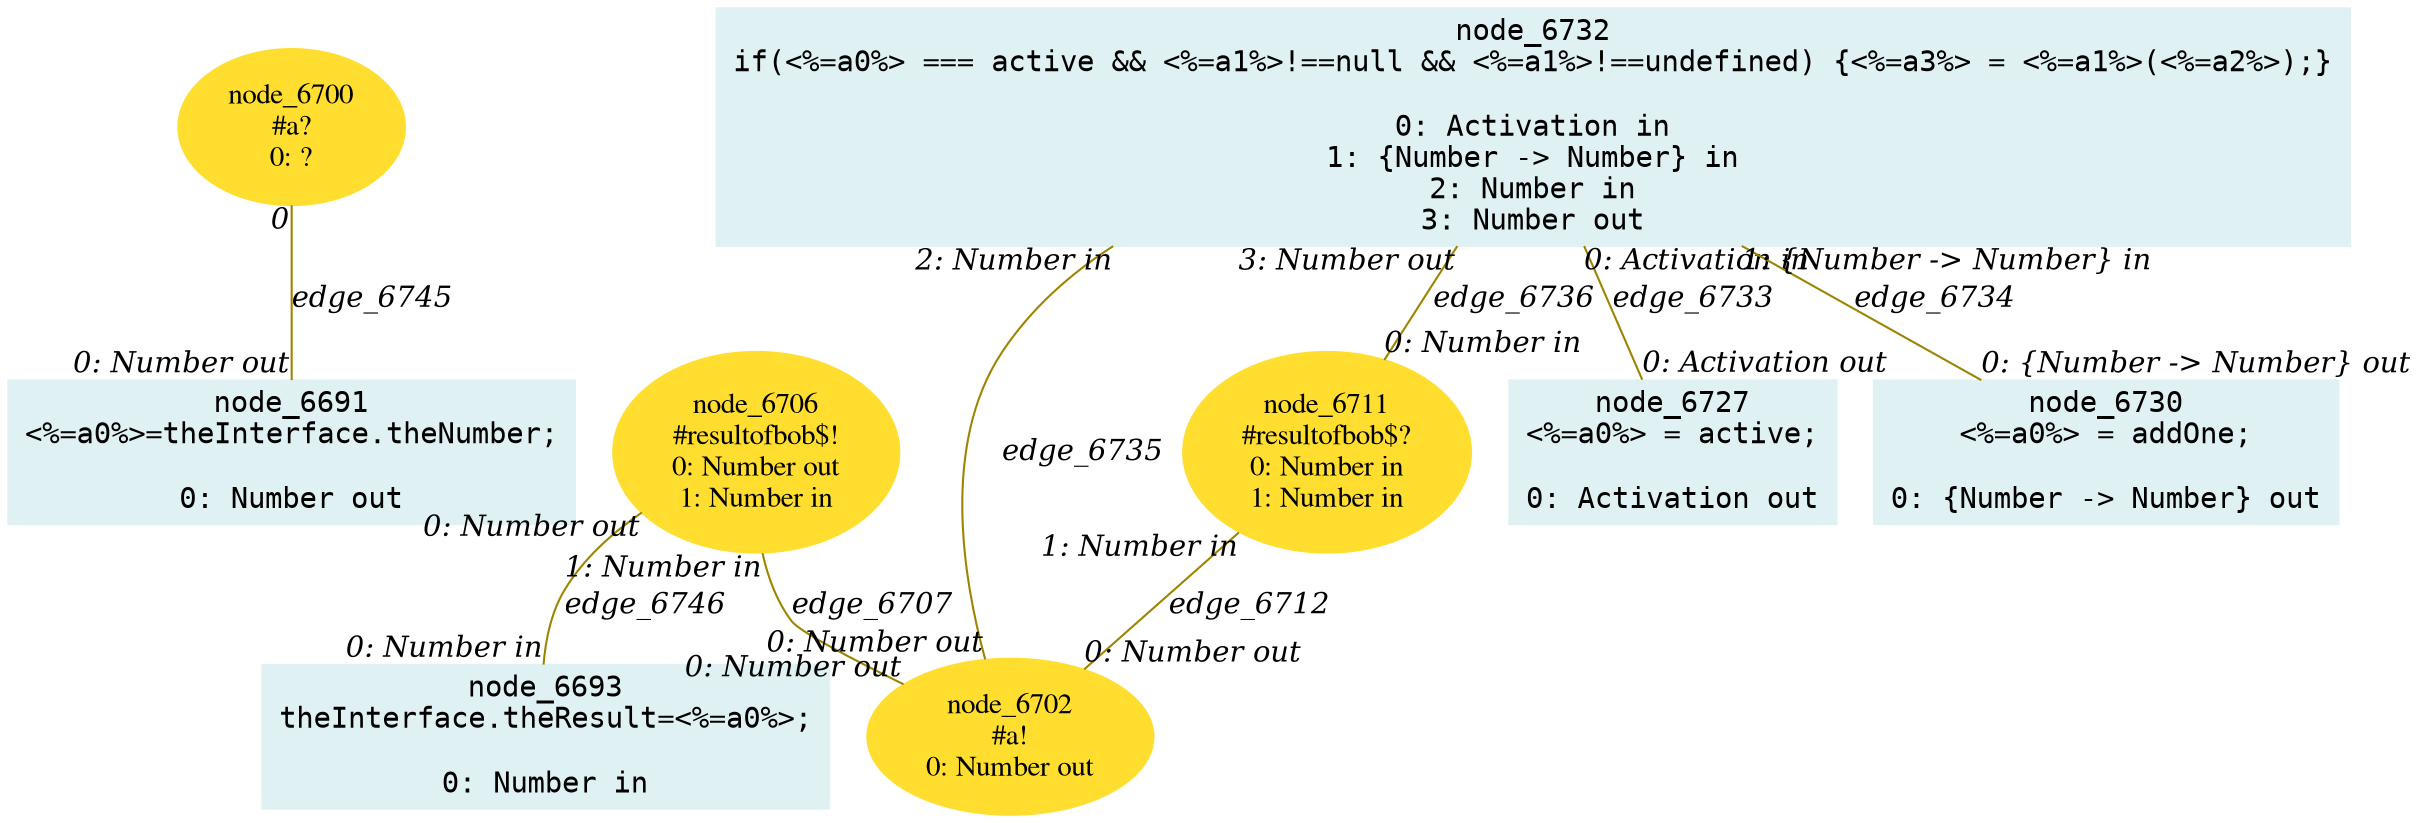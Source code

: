 digraph g{node_6691 [shape="box", style="filled", color="#dff1f2", fontname="Courier", label="node_6691
<%=a0%>=theInterface.theNumber;

0: Number out" ]
node_6693 [shape="box", style="filled", color="#dff1f2", fontname="Courier", label="node_6693
theInterface.theResult=<%=a0%>;

0: Number in" ]
node_6700 [shape="ellipse", style="filled", color="#ffde2f", fontname="Times", label="node_6700
#a?
0: ?" ]
node_6702 [shape="ellipse", style="filled", color="#ffde2f", fontname="Times", label="node_6702
#a!
0: Number out" ]
node_6706 [shape="ellipse", style="filled", color="#ffde2f", fontname="Times", label="node_6706
#resultofbob$!
0: Number out
1: Number in" ]
node_6711 [shape="ellipse", style="filled", color="#ffde2f", fontname="Times", label="node_6711
#resultofbob$?
0: Number in
1: Number in" ]
node_6727 [shape="box", style="filled", color="#dff1f2", fontname="Courier", label="node_6727
<%=a0%> = active;

0: Activation out" ]
node_6730 [shape="box", style="filled", color="#dff1f2", fontname="Courier", label="node_6730
<%=a0%> = addOne;

0: {Number -> Number} out" ]
node_6732 [shape="box", style="filled", color="#dff1f2", fontname="Courier", label="node_6732
if(<%=a0%> === active && <%=a1%>!==null && <%=a1%>!==undefined) {<%=a3%> = <%=a1%>(<%=a2%>);}

0: Activation in
1: {Number -> Number} in
2: Number in
3: Number out" ]
node_6706 -> node_6702 [dir=none, arrowHead=none, fontname="Times-Italic", arrowsize=1, color="#9d8400", label="edge_6707",  headlabel="0: Number out", taillabel="1: Number in" ]
node_6711 -> node_6702 [dir=none, arrowHead=none, fontname="Times-Italic", arrowsize=1, color="#9d8400", label="edge_6712",  headlabel="0: Number out", taillabel="1: Number in" ]
node_6732 -> node_6727 [dir=none, arrowHead=none, fontname="Times-Italic", arrowsize=1, color="#9d8400", label="edge_6733",  headlabel="0: Activation out", taillabel="0: Activation in" ]
node_6732 -> node_6730 [dir=none, arrowHead=none, fontname="Times-Italic", arrowsize=1, color="#9d8400", label="edge_6734",  headlabel="0: {Number -> Number} out", taillabel="1: {Number -> Number} in" ]
node_6732 -> node_6702 [dir=none, arrowHead=none, fontname="Times-Italic", arrowsize=1, color="#9d8400", label="edge_6735",  headlabel="0: Number out", taillabel="2: Number in" ]
node_6732 -> node_6711 [dir=none, arrowHead=none, fontname="Times-Italic", arrowsize=1, color="#9d8400", label="edge_6736",  headlabel="0: Number in", taillabel="3: Number out" ]
node_6700 -> node_6691 [dir=none, arrowHead=none, fontname="Times-Italic", arrowsize=1, color="#9d8400", label="edge_6745",  headlabel="0: Number out", taillabel="0" ]
node_6706 -> node_6693 [dir=none, arrowHead=none, fontname="Times-Italic", arrowsize=1, color="#9d8400", label="edge_6746",  headlabel="0: Number in", taillabel="0: Number out" ]
}